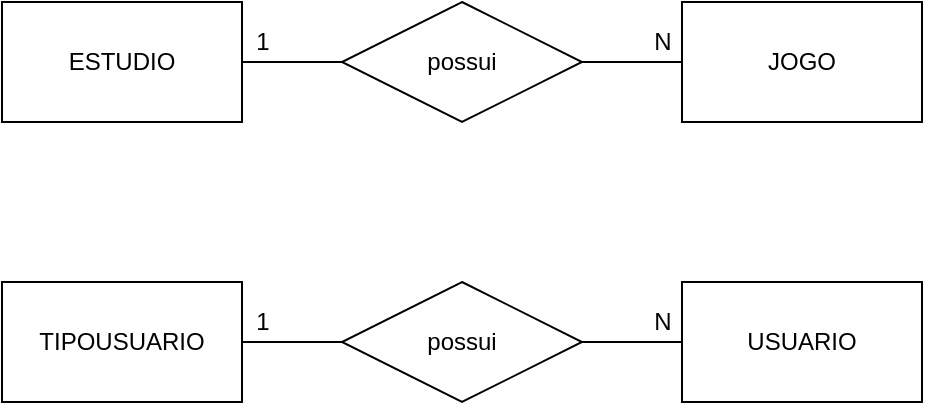 <mxfile version="15.3.5" type="device" pages="2"><diagram id="hp6WK6-nJR2JTOdBWYY1" name="Conceito"><mxGraphModel dx="1360" dy="802" grid="1" gridSize="10" guides="1" tooltips="1" connect="1" arrows="1" fold="1" page="1" pageScale="1" pageWidth="827" pageHeight="1169" math="0" shadow="0"><root><mxCell id="0"/><mxCell id="1" parent="0"/><mxCell id="au7-mDk0xE5AdEvFbuCk-2" value="JOGO" style="rounded=0;whiteSpace=wrap;html=1;hachureGap=4;pointerEvents=0;" vertex="1" parent="1"><mxGeometry x="524" y="160" width="120" height="60" as="geometry"/></mxCell><mxCell id="au7-mDk0xE5AdEvFbuCk-15" style="edgeStyle=none;curved=1;rounded=0;orthogonalLoop=1;jettySize=auto;html=1;entryX=0;entryY=0.5;entryDx=0;entryDy=0;endArrow=none;endFill=0;startSize=14;endSize=14;sourcePerimeterSpacing=8;targetPerimeterSpacing=8;exitX=1;exitY=0.5;exitDx=0;exitDy=0;" edge="1" parent="1" source="au7-mDk0xE5AdEvFbuCk-3" target="au7-mDk0xE5AdEvFbuCk-6"><mxGeometry relative="1" as="geometry"/></mxCell><mxCell id="au7-mDk0xE5AdEvFbuCk-3" value="TIPOUSUARIO" style="rounded=0;whiteSpace=wrap;html=1;hachureGap=4;pointerEvents=0;" vertex="1" parent="1"><mxGeometry x="184" y="300" width="120" height="60" as="geometry"/></mxCell><mxCell id="au7-mDk0xE5AdEvFbuCk-4" value="USUARIO" style="rounded=0;whiteSpace=wrap;html=1;hachureGap=4;pointerEvents=0;" vertex="1" parent="1"><mxGeometry x="524" y="300" width="120" height="60" as="geometry"/></mxCell><mxCell id="au7-mDk0xE5AdEvFbuCk-11" style="edgeStyle=none;curved=1;rounded=0;orthogonalLoop=1;jettySize=auto;html=1;entryX=0;entryY=0.5;entryDx=0;entryDy=0;endArrow=none;endFill=0;startSize=14;endSize=14;sourcePerimeterSpacing=8;targetPerimeterSpacing=8;exitX=1;exitY=0.5;exitDx=0;exitDy=0;" edge="1" parent="1" source="au7-mDk0xE5AdEvFbuCk-5" target="au7-mDk0xE5AdEvFbuCk-2"><mxGeometry relative="1" as="geometry"/></mxCell><mxCell id="au7-mDk0xE5AdEvFbuCk-5" value="possui" style="shape=rhombus;perimeter=rhombusPerimeter;whiteSpace=wrap;html=1;align=center;hachureGap=4;pointerEvents=0;" vertex="1" parent="1"><mxGeometry x="354" y="160" width="120" height="60" as="geometry"/></mxCell><mxCell id="au7-mDk0xE5AdEvFbuCk-16" style="edgeStyle=none;curved=1;rounded=0;orthogonalLoop=1;jettySize=auto;html=1;entryX=0;entryY=0.5;entryDx=0;entryDy=0;endArrow=none;endFill=0;startSize=14;endSize=14;sourcePerimeterSpacing=8;targetPerimeterSpacing=8;exitX=1;exitY=0.5;exitDx=0;exitDy=0;" edge="1" parent="1" source="au7-mDk0xE5AdEvFbuCk-6" target="au7-mDk0xE5AdEvFbuCk-4"><mxGeometry relative="1" as="geometry"/></mxCell><mxCell id="au7-mDk0xE5AdEvFbuCk-6" value="possui" style="shape=rhombus;perimeter=rhombusPerimeter;whiteSpace=wrap;html=1;align=center;hachureGap=4;pointerEvents=0;" vertex="1" parent="1"><mxGeometry x="354" y="300" width="120" height="60" as="geometry"/></mxCell><mxCell id="au7-mDk0xE5AdEvFbuCk-14" style="edgeStyle=none;curved=1;rounded=0;orthogonalLoop=1;jettySize=auto;html=1;entryX=0;entryY=0.5;entryDx=0;entryDy=0;endArrow=none;endFill=0;startSize=14;endSize=14;sourcePerimeterSpacing=8;targetPerimeterSpacing=8;" edge="1" parent="1" target="au7-mDk0xE5AdEvFbuCk-5"><mxGeometry relative="1" as="geometry"><mxPoint x="304" y="190" as="sourcePoint"/></mxGeometry></mxCell><mxCell id="PiRGjcfum0qzBQ9qwwJP-4" value="" style="edgeStyle=none;curved=1;rounded=0;orthogonalLoop=1;jettySize=auto;html=1;endArrow=none;endFill=0;startSize=14;endSize=14;sourcePerimeterSpacing=8;targetPerimeterSpacing=8;" edge="1" parent="1" source="au7-mDk0xE5AdEvFbuCk-13" target="au7-mDk0xE5AdEvFbuCk-5"><mxGeometry relative="1" as="geometry"/></mxCell><mxCell id="au7-mDk0xE5AdEvFbuCk-13" value="ESTUDIO" style="rounded=0;whiteSpace=wrap;html=1;hachureGap=4;pointerEvents=0;" vertex="1" parent="1"><mxGeometry x="184" y="160" width="120" height="60" as="geometry"/></mxCell><mxCell id="PiRGjcfum0qzBQ9qwwJP-1" value="1" style="text;html=1;align=center;verticalAlign=middle;resizable=0;points=[];autosize=1;strokeColor=none;fillColor=none;" vertex="1" parent="1"><mxGeometry x="304" y="170" width="20" height="20" as="geometry"/></mxCell><mxCell id="PiRGjcfum0qzBQ9qwwJP-2" value="N" style="text;html=1;align=center;verticalAlign=middle;resizable=0;points=[];autosize=1;strokeColor=none;fillColor=none;" vertex="1" parent="1"><mxGeometry x="504" y="170" width="20" height="20" as="geometry"/></mxCell><mxCell id="PiRGjcfum0qzBQ9qwwJP-3" value="1" style="text;html=1;align=center;verticalAlign=middle;resizable=0;points=[];autosize=1;strokeColor=none;fillColor=none;" vertex="1" parent="1"><mxGeometry x="304" y="310" width="20" height="20" as="geometry"/></mxCell><mxCell id="PiRGjcfum0qzBQ9qwwJP-5" value="N" style="text;html=1;align=center;verticalAlign=middle;resizable=0;points=[];autosize=1;strokeColor=none;fillColor=none;" vertex="1" parent="1"><mxGeometry x="504" y="310" width="20" height="20" as="geometry"/></mxCell></root></mxGraphModel></diagram><diagram id="XE9d-FED1VoKSGOJbQe2" name="Lógico"><mxGraphModel dx="1360" dy="802" grid="1" gridSize="10" guides="1" tooltips="1" connect="1" arrows="1" fold="1" page="1" pageScale="1" pageWidth="827" pageHeight="1169" math="0" shadow="0"><root><mxCell id="RrV6lLz4UhdqgJzYLjXz-0"/><mxCell id="RrV6lLz4UhdqgJzYLjXz-1" parent="RrV6lLz4UhdqgJzYLjXz-0"/><mxCell id="7VakjxFM8Nf6DAV8Wrwk-0" value="TIPOUSUARIO" style="shape=table;startSize=30;container=1;collapsible=1;childLayout=tableLayout;fixedRows=1;rowLines=0;fontStyle=1;align=center;resizeLast=1;hachureGap=4;pointerEvents=0;shadow=0;fillColor=none;" vertex="1" parent="RrV6lLz4UhdqgJzYLjXz-1"><mxGeometry x="164" y="425" width="180" height="100" as="geometry"/></mxCell><mxCell id="7VakjxFM8Nf6DAV8Wrwk-1" value="" style="shape=partialRectangle;collapsible=0;dropTarget=0;pointerEvents=0;fillColor=none;top=0;left=0;bottom=1;right=0;points=[[0,0.5],[1,0.5]];portConstraint=eastwest;" vertex="1" parent="7VakjxFM8Nf6DAV8Wrwk-0"><mxGeometry y="30" width="180" height="30" as="geometry"/></mxCell><mxCell id="7VakjxFM8Nf6DAV8Wrwk-2" value="PK" style="shape=partialRectangle;connectable=0;fillColor=none;top=0;left=0;bottom=0;right=0;fontStyle=1;overflow=hidden;" vertex="1" parent="7VakjxFM8Nf6DAV8Wrwk-1"><mxGeometry width="30" height="30" as="geometry"><mxRectangle width="30" height="30" as="alternateBounds"/></mxGeometry></mxCell><mxCell id="7VakjxFM8Nf6DAV8Wrwk-3" value="idTipoUsuario" style="shape=partialRectangle;connectable=0;fillColor=none;top=0;left=0;bottom=0;right=0;align=left;spacingLeft=6;fontStyle=5;overflow=hidden;" vertex="1" parent="7VakjxFM8Nf6DAV8Wrwk-1"><mxGeometry x="30" width="150" height="30" as="geometry"><mxRectangle width="150" height="30" as="alternateBounds"/></mxGeometry></mxCell><mxCell id="7VakjxFM8Nf6DAV8Wrwk-4" value="" style="shape=partialRectangle;collapsible=0;dropTarget=0;pointerEvents=0;fillColor=none;top=0;left=0;bottom=0;right=0;points=[[0,0.5],[1,0.5]];portConstraint=eastwest;" vertex="1" parent="7VakjxFM8Nf6DAV8Wrwk-0"><mxGeometry y="60" width="180" height="30" as="geometry"/></mxCell><mxCell id="7VakjxFM8Nf6DAV8Wrwk-5" value="" style="shape=partialRectangle;connectable=0;fillColor=none;top=0;left=0;bottom=0;right=0;editable=1;overflow=hidden;" vertex="1" parent="7VakjxFM8Nf6DAV8Wrwk-4"><mxGeometry width="30" height="30" as="geometry"><mxRectangle width="30" height="30" as="alternateBounds"/></mxGeometry></mxCell><mxCell id="7VakjxFM8Nf6DAV8Wrwk-6" value="titulo" style="shape=partialRectangle;connectable=0;fillColor=none;top=0;left=0;bottom=0;right=0;align=left;spacingLeft=6;overflow=hidden;" vertex="1" parent="7VakjxFM8Nf6DAV8Wrwk-4"><mxGeometry x="30" width="150" height="30" as="geometry"><mxRectangle width="150" height="30" as="alternateBounds"/></mxGeometry></mxCell><mxCell id="7VakjxFM8Nf6DAV8Wrwk-13" value="ESTUDIO" style="shape=table;startSize=30;container=1;collapsible=1;childLayout=tableLayout;fixedRows=1;rowLines=0;fontStyle=1;align=center;resizeLast=1;hachureGap=4;pointerEvents=0;shadow=0;fillColor=none;" vertex="1" parent="RrV6lLz4UhdqgJzYLjXz-1"><mxGeometry x="164" y="180" width="180" height="100" as="geometry"/></mxCell><mxCell id="7VakjxFM8Nf6DAV8Wrwk-14" value="" style="shape=partialRectangle;collapsible=0;dropTarget=0;pointerEvents=0;fillColor=none;top=0;left=0;bottom=1;right=0;points=[[0,0.5],[1,0.5]];portConstraint=eastwest;" vertex="1" parent="7VakjxFM8Nf6DAV8Wrwk-13"><mxGeometry y="30" width="180" height="30" as="geometry"/></mxCell><mxCell id="7VakjxFM8Nf6DAV8Wrwk-15" value="PK" style="shape=partialRectangle;connectable=0;fillColor=none;top=0;left=0;bottom=0;right=0;fontStyle=1;overflow=hidden;" vertex="1" parent="7VakjxFM8Nf6DAV8Wrwk-14"><mxGeometry width="30" height="30" as="geometry"><mxRectangle width="30" height="30" as="alternateBounds"/></mxGeometry></mxCell><mxCell id="7VakjxFM8Nf6DAV8Wrwk-16" value="idEstudio" style="shape=partialRectangle;connectable=0;fillColor=none;top=0;left=0;bottom=0;right=0;align=left;spacingLeft=6;fontStyle=5;overflow=hidden;" vertex="1" parent="7VakjxFM8Nf6DAV8Wrwk-14"><mxGeometry x="30" width="150" height="30" as="geometry"><mxRectangle width="150" height="30" as="alternateBounds"/></mxGeometry></mxCell><mxCell id="7VakjxFM8Nf6DAV8Wrwk-17" value="" style="shape=partialRectangle;collapsible=0;dropTarget=0;pointerEvents=0;fillColor=none;top=0;left=0;bottom=0;right=0;points=[[0,0.5],[1,0.5]];portConstraint=eastwest;" vertex="1" parent="7VakjxFM8Nf6DAV8Wrwk-13"><mxGeometry y="60" width="180" height="30" as="geometry"/></mxCell><mxCell id="7VakjxFM8Nf6DAV8Wrwk-18" value="" style="shape=partialRectangle;connectable=0;fillColor=none;top=0;left=0;bottom=0;right=0;editable=1;overflow=hidden;" vertex="1" parent="7VakjxFM8Nf6DAV8Wrwk-17"><mxGeometry width="30" height="30" as="geometry"><mxRectangle width="30" height="30" as="alternateBounds"/></mxGeometry></mxCell><mxCell id="7VakjxFM8Nf6DAV8Wrwk-19" value="nomeEstudio" style="shape=partialRectangle;connectable=0;fillColor=none;top=0;left=0;bottom=0;right=0;align=left;spacingLeft=6;overflow=hidden;" vertex="1" parent="7VakjxFM8Nf6DAV8Wrwk-17"><mxGeometry x="30" width="150" height="30" as="geometry"><mxRectangle width="150" height="30" as="alternateBounds"/></mxGeometry></mxCell><mxCell id="7VakjxFM8Nf6DAV8Wrwk-26" value="USUARIO" style="shape=table;startSize=30;container=1;collapsible=1;childLayout=tableLayout;fixedRows=1;rowLines=0;fontStyle=1;align=center;resizeLast=1;hachureGap=4;pointerEvents=0;shadow=0;fillColor=none;" vertex="1" parent="RrV6lLz4UhdqgJzYLjXz-1"><mxGeometry x="484" y="425" width="180" height="160" as="geometry"/></mxCell><mxCell id="7VakjxFM8Nf6DAV8Wrwk-27" value="" style="shape=partialRectangle;collapsible=0;dropTarget=0;pointerEvents=0;fillColor=none;top=0;left=0;bottom=0;right=0;points=[[0,0.5],[1,0.5]];portConstraint=eastwest;" vertex="1" parent="7VakjxFM8Nf6DAV8Wrwk-26"><mxGeometry y="30" width="180" height="30" as="geometry"/></mxCell><mxCell id="7VakjxFM8Nf6DAV8Wrwk-28" value="PK" style="shape=partialRectangle;connectable=0;fillColor=none;top=0;left=0;bottom=0;right=0;fontStyle=1;overflow=hidden;" vertex="1" parent="7VakjxFM8Nf6DAV8Wrwk-27"><mxGeometry width="60" height="30" as="geometry"><mxRectangle width="60" height="30" as="alternateBounds"/></mxGeometry></mxCell><mxCell id="7VakjxFM8Nf6DAV8Wrwk-29" value="idUsuario" style="shape=partialRectangle;connectable=0;fillColor=none;top=0;left=0;bottom=0;right=0;align=left;spacingLeft=6;fontStyle=5;overflow=hidden;" vertex="1" parent="7VakjxFM8Nf6DAV8Wrwk-27"><mxGeometry x="60" width="120" height="30" as="geometry"><mxRectangle width="120" height="30" as="alternateBounds"/></mxGeometry></mxCell><mxCell id="7VakjxFM8Nf6DAV8Wrwk-30" value="" style="shape=partialRectangle;collapsible=0;dropTarget=0;pointerEvents=0;fillColor=none;top=0;left=0;bottom=1;right=0;points=[[0,0.5],[1,0.5]];portConstraint=eastwest;" vertex="1" parent="7VakjxFM8Nf6DAV8Wrwk-26"><mxGeometry y="60" width="180" height="30" as="geometry"/></mxCell><mxCell id="7VakjxFM8Nf6DAV8Wrwk-31" value="FK" style="shape=partialRectangle;connectable=0;fillColor=none;top=0;left=0;bottom=0;right=0;fontStyle=1;overflow=hidden;" vertex="1" parent="7VakjxFM8Nf6DAV8Wrwk-30"><mxGeometry width="60" height="30" as="geometry"><mxRectangle width="60" height="30" as="alternateBounds"/></mxGeometry></mxCell><mxCell id="7VakjxFM8Nf6DAV8Wrwk-32" value="idTipoUsuario" style="shape=partialRectangle;connectable=0;fillColor=none;top=0;left=0;bottom=0;right=0;align=left;spacingLeft=6;fontStyle=5;overflow=hidden;" vertex="1" parent="7VakjxFM8Nf6DAV8Wrwk-30"><mxGeometry x="60" width="120" height="30" as="geometry"><mxRectangle width="120" height="30" as="alternateBounds"/></mxGeometry></mxCell><mxCell id="7VakjxFM8Nf6DAV8Wrwk-33" value="" style="shape=partialRectangle;collapsible=0;dropTarget=0;pointerEvents=0;fillColor=none;top=0;left=0;bottom=0;right=0;points=[[0,0.5],[1,0.5]];portConstraint=eastwest;" vertex="1" parent="7VakjxFM8Nf6DAV8Wrwk-26"><mxGeometry y="90" width="180" height="30" as="geometry"/></mxCell><mxCell id="7VakjxFM8Nf6DAV8Wrwk-34" value="" style="shape=partialRectangle;connectable=0;fillColor=none;top=0;left=0;bottom=0;right=0;editable=1;overflow=hidden;" vertex="1" parent="7VakjxFM8Nf6DAV8Wrwk-33"><mxGeometry width="60" height="30" as="geometry"><mxRectangle width="60" height="30" as="alternateBounds"/></mxGeometry></mxCell><mxCell id="7VakjxFM8Nf6DAV8Wrwk-35" value="email" style="shape=partialRectangle;connectable=0;fillColor=none;top=0;left=0;bottom=0;right=0;align=left;spacingLeft=6;overflow=hidden;" vertex="1" parent="7VakjxFM8Nf6DAV8Wrwk-33"><mxGeometry x="60" width="120" height="30" as="geometry"><mxRectangle width="120" height="30" as="alternateBounds"/></mxGeometry></mxCell><mxCell id="7VakjxFM8Nf6DAV8Wrwk-36" value="" style="shape=partialRectangle;collapsible=0;dropTarget=0;pointerEvents=0;fillColor=none;top=0;left=0;bottom=0;right=0;points=[[0,0.5],[1,0.5]];portConstraint=eastwest;" vertex="1" parent="7VakjxFM8Nf6DAV8Wrwk-26"><mxGeometry y="120" width="180" height="30" as="geometry"/></mxCell><mxCell id="7VakjxFM8Nf6DAV8Wrwk-37" value="" style="shape=partialRectangle;connectable=0;fillColor=none;top=0;left=0;bottom=0;right=0;editable=1;overflow=hidden;" vertex="1" parent="7VakjxFM8Nf6DAV8Wrwk-36"><mxGeometry width="60" height="30" as="geometry"><mxRectangle width="60" height="30" as="alternateBounds"/></mxGeometry></mxCell><mxCell id="7VakjxFM8Nf6DAV8Wrwk-38" value="senha" style="shape=partialRectangle;connectable=0;fillColor=none;top=0;left=0;bottom=0;right=0;align=left;spacingLeft=6;overflow=hidden;" vertex="1" parent="7VakjxFM8Nf6DAV8Wrwk-36"><mxGeometry x="60" width="120" height="30" as="geometry"><mxRectangle width="120" height="30" as="alternateBounds"/></mxGeometry></mxCell><mxCell id="7VakjxFM8Nf6DAV8Wrwk-39" value="JOGO" style="shape=table;startSize=30;container=1;collapsible=1;childLayout=tableLayout;fixedRows=1;rowLines=0;fontStyle=1;align=center;resizeLast=1;hachureGap=4;pointerEvents=0;shadow=0;fillColor=none;" vertex="1" parent="RrV6lLz4UhdqgJzYLjXz-1"><mxGeometry x="484" y="180" width="180" height="220" as="geometry"/></mxCell><mxCell id="7VakjxFM8Nf6DAV8Wrwk-40" value="" style="shape=partialRectangle;collapsible=0;dropTarget=0;pointerEvents=0;fillColor=none;top=0;left=0;bottom=0;right=0;points=[[0,0.5],[1,0.5]];portConstraint=eastwest;" vertex="1" parent="7VakjxFM8Nf6DAV8Wrwk-39"><mxGeometry y="30" width="180" height="30" as="geometry"/></mxCell><mxCell id="7VakjxFM8Nf6DAV8Wrwk-41" value="PK" style="shape=partialRectangle;connectable=0;fillColor=none;top=0;left=0;bottom=0;right=0;fontStyle=1;overflow=hidden;" vertex="1" parent="7VakjxFM8Nf6DAV8Wrwk-40"><mxGeometry width="60" height="30" as="geometry"><mxRectangle width="60" height="30" as="alternateBounds"/></mxGeometry></mxCell><mxCell id="7VakjxFM8Nf6DAV8Wrwk-42" value="idJogo" style="shape=partialRectangle;connectable=0;fillColor=none;top=0;left=0;bottom=0;right=0;align=left;spacingLeft=6;fontStyle=5;overflow=hidden;" vertex="1" parent="7VakjxFM8Nf6DAV8Wrwk-40"><mxGeometry x="60" width="120" height="30" as="geometry"><mxRectangle width="120" height="30" as="alternateBounds"/></mxGeometry></mxCell><mxCell id="7VakjxFM8Nf6DAV8Wrwk-43" value="" style="shape=partialRectangle;collapsible=0;dropTarget=0;pointerEvents=0;fillColor=none;top=0;left=0;bottom=1;right=0;points=[[0,0.5],[1,0.5]];portConstraint=eastwest;" vertex="1" parent="7VakjxFM8Nf6DAV8Wrwk-39"><mxGeometry y="60" width="180" height="30" as="geometry"/></mxCell><mxCell id="7VakjxFM8Nf6DAV8Wrwk-44" value="FK" style="shape=partialRectangle;connectable=0;fillColor=none;top=0;left=0;bottom=0;right=0;fontStyle=1;overflow=hidden;" vertex="1" parent="7VakjxFM8Nf6DAV8Wrwk-43"><mxGeometry width="60" height="30" as="geometry"><mxRectangle width="60" height="30" as="alternateBounds"/></mxGeometry></mxCell><mxCell id="7VakjxFM8Nf6DAV8Wrwk-45" value="idEstudio" style="shape=partialRectangle;connectable=0;fillColor=none;top=0;left=0;bottom=0;right=0;align=left;spacingLeft=6;fontStyle=5;overflow=hidden;" vertex="1" parent="7VakjxFM8Nf6DAV8Wrwk-43"><mxGeometry x="60" width="120" height="30" as="geometry"><mxRectangle width="120" height="30" as="alternateBounds"/></mxGeometry></mxCell><mxCell id="7VakjxFM8Nf6DAV8Wrwk-46" value="" style="shape=partialRectangle;collapsible=0;dropTarget=0;pointerEvents=0;fillColor=none;top=0;left=0;bottom=0;right=0;points=[[0,0.5],[1,0.5]];portConstraint=eastwest;" vertex="1" parent="7VakjxFM8Nf6DAV8Wrwk-39"><mxGeometry y="90" width="180" height="30" as="geometry"/></mxCell><mxCell id="7VakjxFM8Nf6DAV8Wrwk-47" value="" style="shape=partialRectangle;connectable=0;fillColor=none;top=0;left=0;bottom=0;right=0;editable=1;overflow=hidden;" vertex="1" parent="7VakjxFM8Nf6DAV8Wrwk-46"><mxGeometry width="60" height="30" as="geometry"><mxRectangle width="60" height="30" as="alternateBounds"/></mxGeometry></mxCell><mxCell id="7VakjxFM8Nf6DAV8Wrwk-48" value="nomeJogo" style="shape=partialRectangle;connectable=0;fillColor=none;top=0;left=0;bottom=0;right=0;align=left;spacingLeft=6;overflow=hidden;" vertex="1" parent="7VakjxFM8Nf6DAV8Wrwk-46"><mxGeometry x="60" width="120" height="30" as="geometry"><mxRectangle width="120" height="30" as="alternateBounds"/></mxGeometry></mxCell><mxCell id="7VakjxFM8Nf6DAV8Wrwk-49" value="" style="shape=partialRectangle;collapsible=0;dropTarget=0;pointerEvents=0;fillColor=none;top=0;left=0;bottom=0;right=0;points=[[0,0.5],[1,0.5]];portConstraint=eastwest;" vertex="1" parent="7VakjxFM8Nf6DAV8Wrwk-39"><mxGeometry y="120" width="180" height="30" as="geometry"/></mxCell><mxCell id="7VakjxFM8Nf6DAV8Wrwk-50" value="" style="shape=partialRectangle;connectable=0;fillColor=none;top=0;left=0;bottom=0;right=0;editable=1;overflow=hidden;" vertex="1" parent="7VakjxFM8Nf6DAV8Wrwk-49"><mxGeometry width="60" height="30" as="geometry"><mxRectangle width="60" height="30" as="alternateBounds"/></mxGeometry></mxCell><mxCell id="7VakjxFM8Nf6DAV8Wrwk-51" value="descricao" style="shape=partialRectangle;connectable=0;fillColor=none;top=0;left=0;bottom=0;right=0;align=left;spacingLeft=6;overflow=hidden;" vertex="1" parent="7VakjxFM8Nf6DAV8Wrwk-49"><mxGeometry x="60" width="120" height="30" as="geometry"><mxRectangle width="120" height="30" as="alternateBounds"/></mxGeometry></mxCell><mxCell id="jBuI23ET99KxuHnv0Jg_-5" value="" style="shape=partialRectangle;collapsible=0;dropTarget=0;pointerEvents=0;fillColor=none;top=0;left=0;bottom=0;right=0;points=[[0,0.5],[1,0.5]];portConstraint=eastwest;" vertex="1" parent="7VakjxFM8Nf6DAV8Wrwk-39"><mxGeometry y="150" width="180" height="30" as="geometry"/></mxCell><mxCell id="jBuI23ET99KxuHnv0Jg_-6" value="" style="shape=partialRectangle;connectable=0;fillColor=none;top=0;left=0;bottom=0;right=0;editable=1;overflow=hidden;" vertex="1" parent="jBuI23ET99KxuHnv0Jg_-5"><mxGeometry width="60" height="30" as="geometry"><mxRectangle width="60" height="30" as="alternateBounds"/></mxGeometry></mxCell><mxCell id="jBuI23ET99KxuHnv0Jg_-7" value="dataLancamento" style="shape=partialRectangle;connectable=0;fillColor=none;top=0;left=0;bottom=0;right=0;align=left;spacingLeft=6;overflow=hidden;" vertex="1" parent="jBuI23ET99KxuHnv0Jg_-5"><mxGeometry x="60" width="120" height="30" as="geometry"><mxRectangle width="120" height="30" as="alternateBounds"/></mxGeometry></mxCell><mxCell id="jBuI23ET99KxuHnv0Jg_-1" value="" style="shape=partialRectangle;collapsible=0;dropTarget=0;pointerEvents=0;fillColor=none;top=0;left=0;bottom=0;right=0;points=[[0,0.5],[1,0.5]];portConstraint=eastwest;" vertex="1" parent="7VakjxFM8Nf6DAV8Wrwk-39"><mxGeometry y="180" width="180" height="30" as="geometry"/></mxCell><mxCell id="jBuI23ET99KxuHnv0Jg_-2" value="" style="shape=partialRectangle;connectable=0;fillColor=none;top=0;left=0;bottom=0;right=0;editable=1;overflow=hidden;" vertex="1" parent="jBuI23ET99KxuHnv0Jg_-1"><mxGeometry width="60" height="30" as="geometry"><mxRectangle width="60" height="30" as="alternateBounds"/></mxGeometry></mxCell><mxCell id="jBuI23ET99KxuHnv0Jg_-3" value="valor" style="shape=partialRectangle;connectable=0;fillColor=none;top=0;left=0;bottom=0;right=0;align=left;spacingLeft=6;overflow=hidden;" vertex="1" parent="jBuI23ET99KxuHnv0Jg_-1"><mxGeometry x="60" width="120" height="30" as="geometry"><mxRectangle width="120" height="30" as="alternateBounds"/></mxGeometry></mxCell><mxCell id="-Mz30W9Bo-uVrGl6ZvPz-0" value="" style="edgeStyle=entityRelationEdgeStyle;fontSize=12;html=1;endArrow=ERoneToMany;startSize=14;endSize=14;sourcePerimeterSpacing=8;targetPerimeterSpacing=8;exitX=1;exitY=0.5;exitDx=0;exitDy=0;entryX=0;entryY=0.5;entryDx=0;entryDy=0;" edge="1" parent="RrV6lLz4UhdqgJzYLjXz-1" source="7VakjxFM8Nf6DAV8Wrwk-14" target="7VakjxFM8Nf6DAV8Wrwk-43"><mxGeometry width="100" height="100" relative="1" as="geometry"><mxPoint x="360" y="460" as="sourcePoint"/><mxPoint x="460" y="360" as="targetPoint"/></mxGeometry></mxCell><mxCell id="-Mz30W9Bo-uVrGl6ZvPz-1" value="" style="edgeStyle=entityRelationEdgeStyle;fontSize=12;html=1;endArrow=ERoneToMany;startSize=14;endSize=14;sourcePerimeterSpacing=8;targetPerimeterSpacing=8;entryX=0;entryY=0.5;entryDx=0;entryDy=0;exitX=1;exitY=0.5;exitDx=0;exitDy=0;" edge="1" parent="RrV6lLz4UhdqgJzYLjXz-1" source="7VakjxFM8Nf6DAV8Wrwk-1" target="7VakjxFM8Nf6DAV8Wrwk-30"><mxGeometry width="100" height="100" relative="1" as="geometry"><mxPoint x="360" y="460" as="sourcePoint"/><mxPoint x="460" y="360" as="targetPoint"/></mxGeometry></mxCell></root></mxGraphModel></diagram></mxfile>